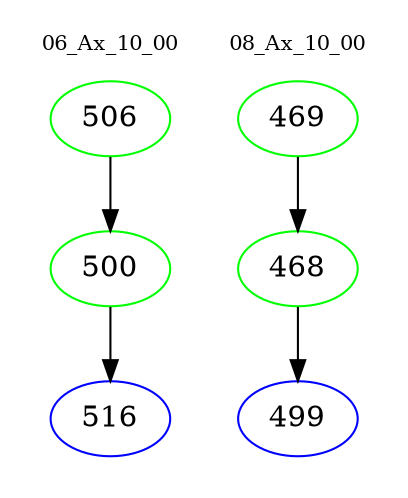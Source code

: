 digraph{
subgraph cluster_0 {
color = white
label = "06_Ax_10_00";
fontsize=10;
T0_506 [label="506", color="green"]
T0_506 -> T0_500 [color="black"]
T0_500 [label="500", color="green"]
T0_500 -> T0_516 [color="black"]
T0_516 [label="516", color="blue"]
}
subgraph cluster_1 {
color = white
label = "08_Ax_10_00";
fontsize=10;
T1_469 [label="469", color="green"]
T1_469 -> T1_468 [color="black"]
T1_468 [label="468", color="green"]
T1_468 -> T1_499 [color="black"]
T1_499 [label="499", color="blue"]
}
}
